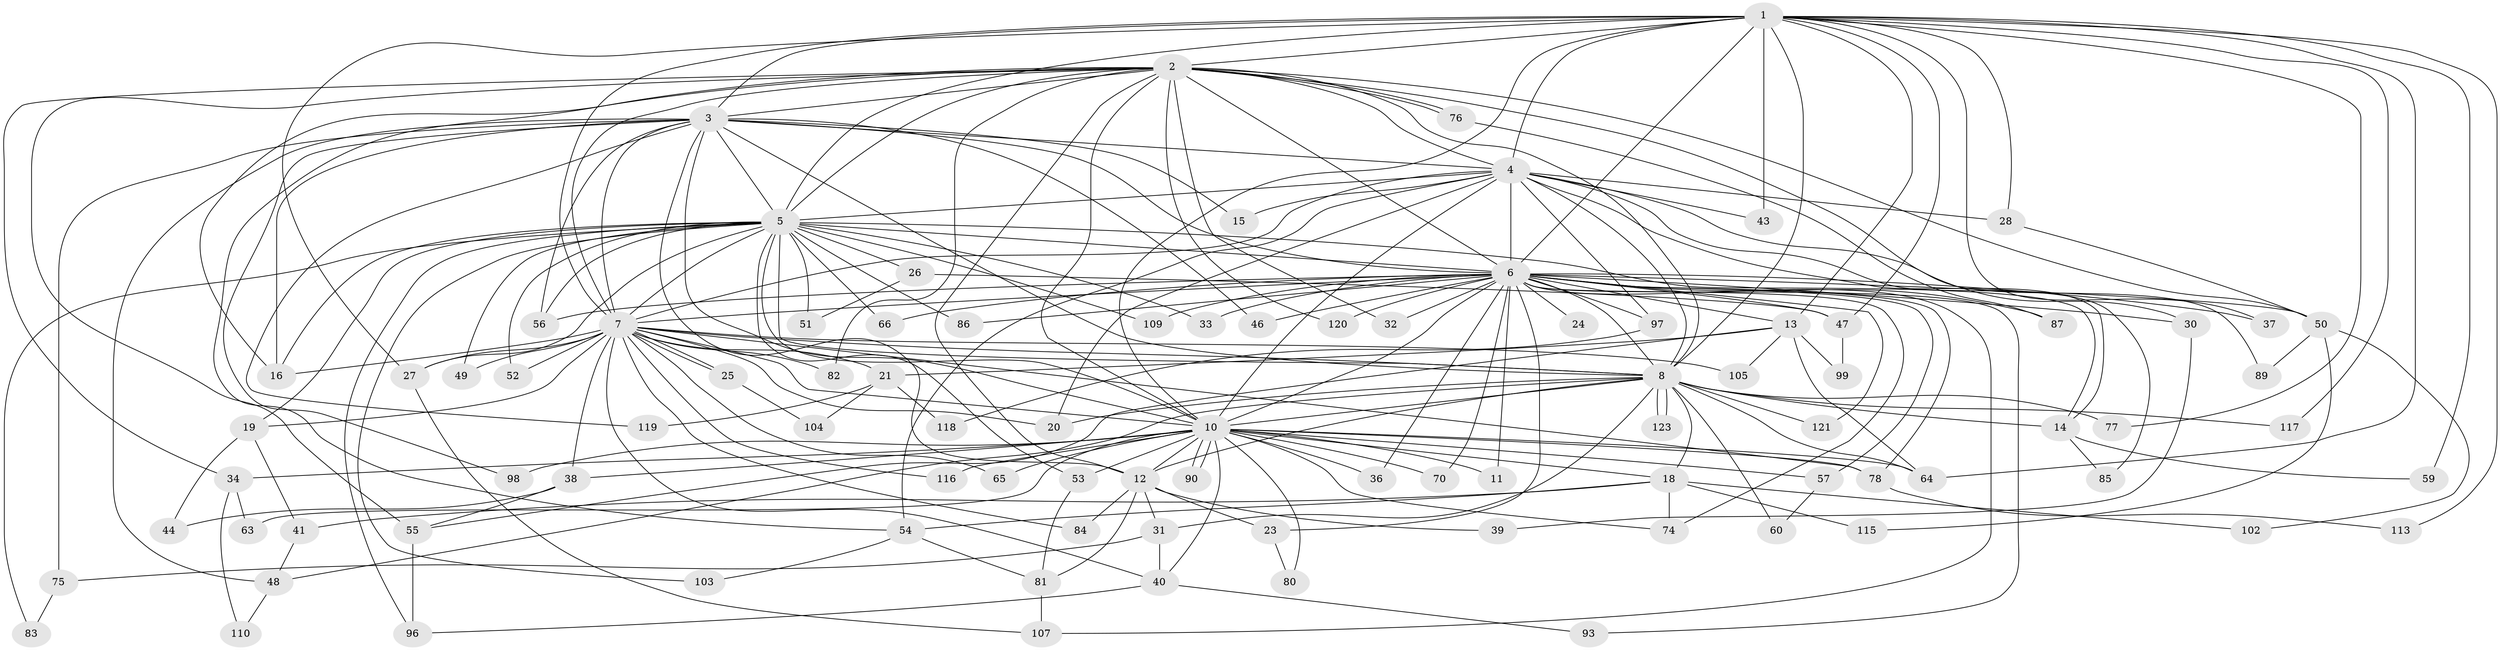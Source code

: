 // original degree distribution, {21: 0.008130081300813009, 22: 0.008130081300813009, 16: 0.008130081300813009, 20: 0.008130081300813009, 23: 0.008130081300813009, 18: 0.008130081300813009, 28: 0.008130081300813009, 24: 0.008130081300813009, 27: 0.008130081300813009, 32: 0.008130081300813009, 2: 0.5284552845528455, 8: 0.008130081300813009, 7: 0.016260162601626018, 5: 0.032520325203252036, 3: 0.21951219512195122, 4: 0.10569105691056911, 6: 0.008130081300813009}
// Generated by graph-tools (version 1.1) at 2025/11/02/27/25 16:11:00]
// undirected, 93 vertices, 223 edges
graph export_dot {
graph [start="1"]
  node [color=gray90,style=filled];
  1 [super="+29"];
  2 [super="+72"];
  3 [super="+45"];
  4 [super="+92"];
  5 [super="+22"];
  6 [super="+9"];
  7 [super="+88"];
  8 [super="+35"];
  10 [super="+73"];
  11;
  12 [super="+42"];
  13 [super="+106"];
  14 [super="+95"];
  15;
  16 [super="+17"];
  18 [super="+108"];
  19;
  20 [super="+61"];
  21 [super="+114"];
  23;
  24;
  25;
  26 [super="+69"];
  27 [super="+62"];
  28;
  30;
  31;
  32;
  33;
  34 [super="+94"];
  36;
  37;
  38;
  39;
  40 [super="+67"];
  41;
  43;
  44;
  46;
  47;
  48 [super="+58"];
  49;
  50 [super="+79"];
  51;
  52;
  53;
  54 [super="+91"];
  55 [super="+68"];
  56 [super="+122"];
  57;
  59;
  60;
  63;
  64 [super="+71"];
  65;
  66;
  70;
  74;
  75;
  76;
  77;
  78;
  80;
  81 [super="+112"];
  82;
  83;
  84;
  85;
  86;
  87;
  89;
  90 [super="+100"];
  93;
  96 [super="+101"];
  97;
  98;
  99;
  102;
  103;
  104;
  105;
  107 [super="+111"];
  109;
  110;
  113;
  115;
  116;
  117;
  118;
  119;
  120;
  121;
  123;
  1 -- 2;
  1 -- 3;
  1 -- 4 [weight=2];
  1 -- 5;
  1 -- 6 [weight=2];
  1 -- 7;
  1 -- 8;
  1 -- 10;
  1 -- 13;
  1 -- 27;
  1 -- 28;
  1 -- 37;
  1 -- 43;
  1 -- 47;
  1 -- 59;
  1 -- 64;
  1 -- 77;
  1 -- 113;
  1 -- 117;
  2 -- 3;
  2 -- 4;
  2 -- 5;
  2 -- 6 [weight=2];
  2 -- 7;
  2 -- 8 [weight=2];
  2 -- 10;
  2 -- 16;
  2 -- 30;
  2 -- 32;
  2 -- 34;
  2 -- 54;
  2 -- 76;
  2 -- 76;
  2 -- 82;
  2 -- 120;
  2 -- 12;
  2 -- 50;
  2 -- 55;
  3 -- 4;
  3 -- 5;
  3 -- 6 [weight=2];
  3 -- 7;
  3 -- 8;
  3 -- 10;
  3 -- 15;
  3 -- 16;
  3 -- 46;
  3 -- 75;
  3 -- 98;
  3 -- 56;
  3 -- 48;
  3 -- 12;
  3 -- 119;
  4 -- 5;
  4 -- 6 [weight=2];
  4 -- 7 [weight=2];
  4 -- 8;
  4 -- 10;
  4 -- 15;
  4 -- 28;
  4 -- 43;
  4 -- 85;
  4 -- 89;
  4 -- 97;
  4 -- 14;
  4 -- 20;
  4 -- 54;
  5 -- 6 [weight=2];
  5 -- 7;
  5 -- 8;
  5 -- 10;
  5 -- 14;
  5 -- 19;
  5 -- 33;
  5 -- 49;
  5 -- 51;
  5 -- 52;
  5 -- 53;
  5 -- 66;
  5 -- 83;
  5 -- 86;
  5 -- 96;
  5 -- 103;
  5 -- 56;
  5 -- 26;
  5 -- 109;
  5 -- 16;
  5 -- 27;
  6 -- 7 [weight=2];
  6 -- 8 [weight=2];
  6 -- 10 [weight=2];
  6 -- 11;
  6 -- 24 [weight=2];
  6 -- 47;
  6 -- 56;
  6 -- 78;
  6 -- 93;
  6 -- 107;
  6 -- 109;
  6 -- 120;
  6 -- 66;
  6 -- 70;
  6 -- 74;
  6 -- 13;
  6 -- 86;
  6 -- 23;
  6 -- 87;
  6 -- 30;
  6 -- 32;
  6 -- 33;
  6 -- 97;
  6 -- 121;
  6 -- 36;
  6 -- 37;
  6 -- 46;
  6 -- 50;
  6 -- 57;
  7 -- 8;
  7 -- 10;
  7 -- 19;
  7 -- 20;
  7 -- 21 [weight=2];
  7 -- 25;
  7 -- 25;
  7 -- 27;
  7 -- 38;
  7 -- 40;
  7 -- 49;
  7 -- 52;
  7 -- 65;
  7 -- 82;
  7 -- 84;
  7 -- 105;
  7 -- 116;
  7 -- 78;
  7 -- 16;
  8 -- 10 [weight=2];
  8 -- 12;
  8 -- 14;
  8 -- 18;
  8 -- 20;
  8 -- 31;
  8 -- 48;
  8 -- 60;
  8 -- 77;
  8 -- 117;
  8 -- 121;
  8 -- 123;
  8 -- 123;
  8 -- 64;
  10 -- 11;
  10 -- 12;
  10 -- 18;
  10 -- 34;
  10 -- 36 [weight=2];
  10 -- 38;
  10 -- 40;
  10 -- 53;
  10 -- 57;
  10 -- 63;
  10 -- 64;
  10 -- 65;
  10 -- 70;
  10 -- 74;
  10 -- 78;
  10 -- 80;
  10 -- 90 [weight=2];
  10 -- 90;
  10 -- 98;
  10 -- 116;
  12 -- 23;
  12 -- 31;
  12 -- 39;
  12 -- 84;
  12 -- 81;
  13 -- 21;
  13 -- 55;
  13 -- 99;
  13 -- 105;
  13 -- 64;
  14 -- 59;
  14 -- 85;
  18 -- 41;
  18 -- 54;
  18 -- 102;
  18 -- 115;
  18 -- 74;
  19 -- 41;
  19 -- 44;
  21 -- 104;
  21 -- 119;
  21 -- 118;
  23 -- 80;
  25 -- 104;
  26 -- 51;
  26 -- 47;
  27 -- 107;
  28 -- 50;
  30 -- 39;
  31 -- 75;
  31 -- 40;
  34 -- 63;
  34 -- 110;
  38 -- 44;
  38 -- 55;
  40 -- 93;
  40 -- 96;
  41 -- 48;
  47 -- 99;
  48 -- 110;
  50 -- 115;
  50 -- 89;
  50 -- 102;
  53 -- 81;
  54 -- 81;
  54 -- 103;
  55 -- 96;
  57 -- 60;
  75 -- 83;
  76 -- 87;
  78 -- 113;
  81 -- 107;
  97 -- 118;
}
